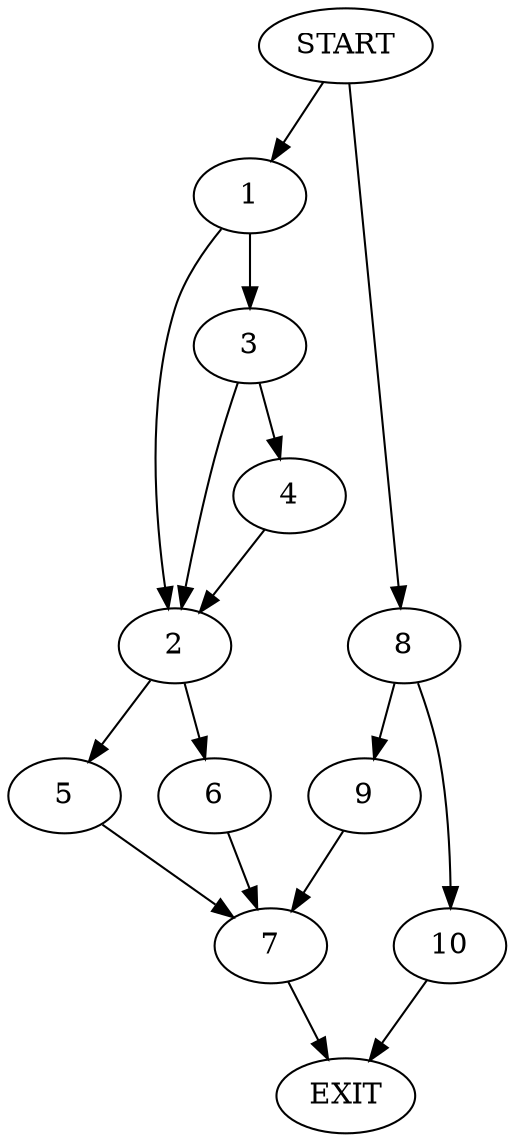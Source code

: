 digraph {
0 [label="START"]
11 [label="EXIT"]
0 -> 1
1 -> 2
1 -> 3
3 -> 4
3 -> 2
2 -> 5
2 -> 6
4 -> 2
5 -> 7
6 -> 7
7 -> 11
0 -> 8
8 -> 9
8 -> 10
10 -> 11
9 -> 7
}

